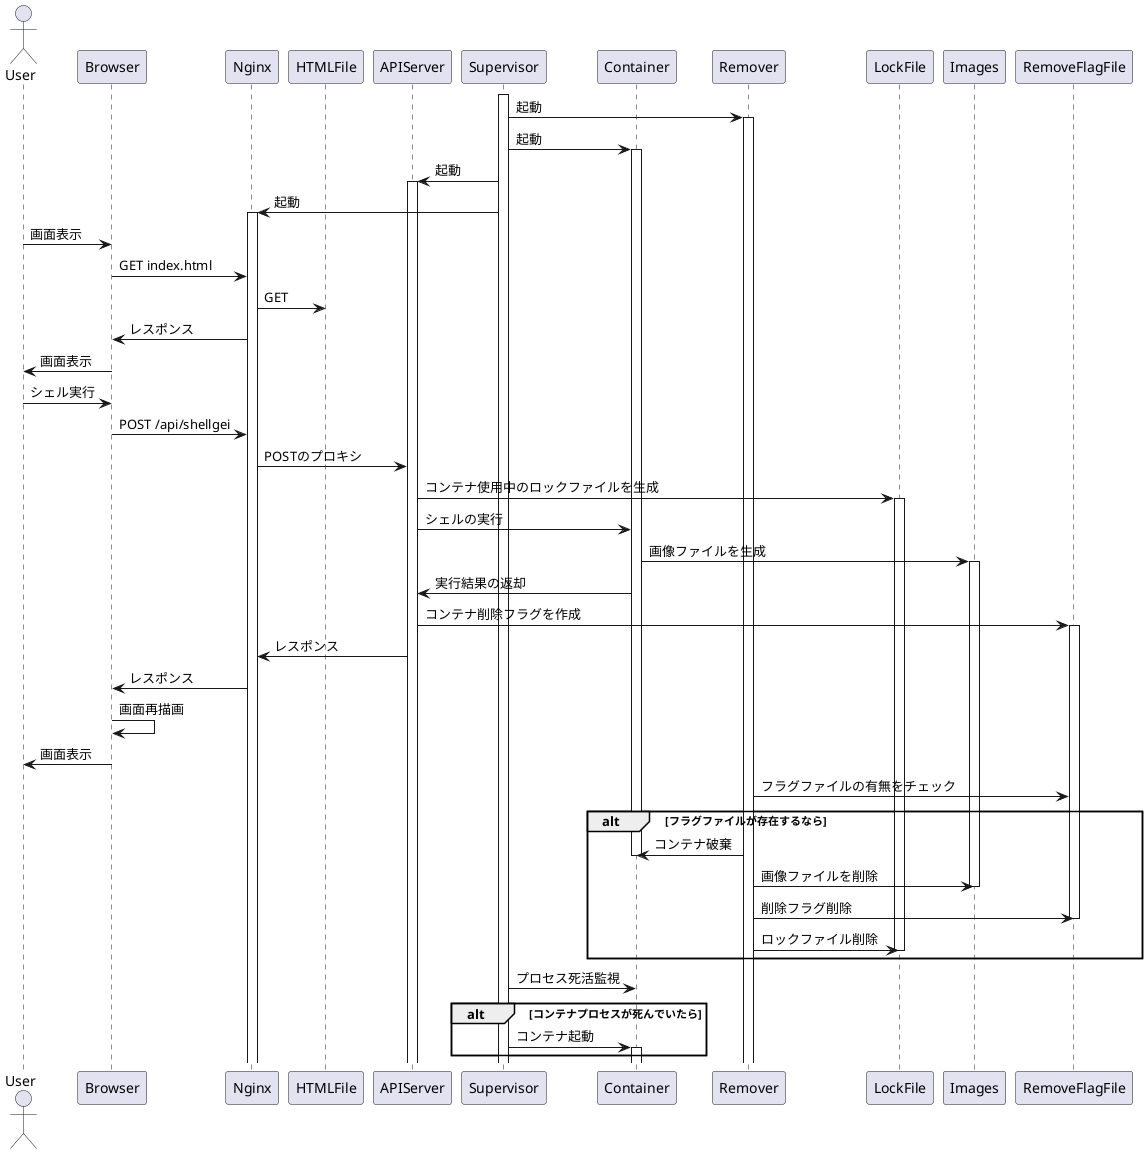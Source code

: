 @startuml

actor User as user
participant Browser as browser
participant Nginx as nginx
participant HTMLFile as html
participant APIServer as api
participant Supervisor as visor
participant Container as cont
participant Remover as rm
participant LockFile as lock
participant Images as img
participant RemoveFlagFile as rmflag

activate visor

visor -> rm : 起動
activate rm

visor -> cont : 起動
activate cont

visor -> api : 起動
activate api

visor -> nginx : 起動
activate nginx

user -> browser : 画面表示
browser -> nginx : GET index.html
nginx -> html : GET
nginx -> browser : レスポンス
browser -> user : 画面表示

user -> browser : シェル実行
browser -> nginx : POST /api/shellgei
nginx -> api : POSTのプロキシ
api -> lock : コンテナ使用中のロックファイルを生成
activate lock
api -> cont : シェルの実行
cont -> img : 画像ファイルを生成
activate img
cont -> api : 実行結果の返却
api -> rmflag : コンテナ削除フラグを作成
activate rmflag
api -> nginx : レスポンス
nginx -> browser : レスポンス
browser -> browser : 画面再描画
browser -> user : 画面表示

rm -> rmflag : フラグファイルの有無をチェック
alt フラグファイルが存在するなら
    rm -> cont : コンテナ破棄
    deactivate cont
    rm -> img : 画像ファイルを削除
    deactivate img
    rm -> rmflag : 削除フラグ削除
    deactivate rmflag
    rm -> lock : ロックファイル削除
    deactivate lock
end

visor -> cont : プロセス死活監視
alt コンテナプロセスが死んでいたら
    visor -> cont : コンテナ起動
    activate cont
end

@enduml
